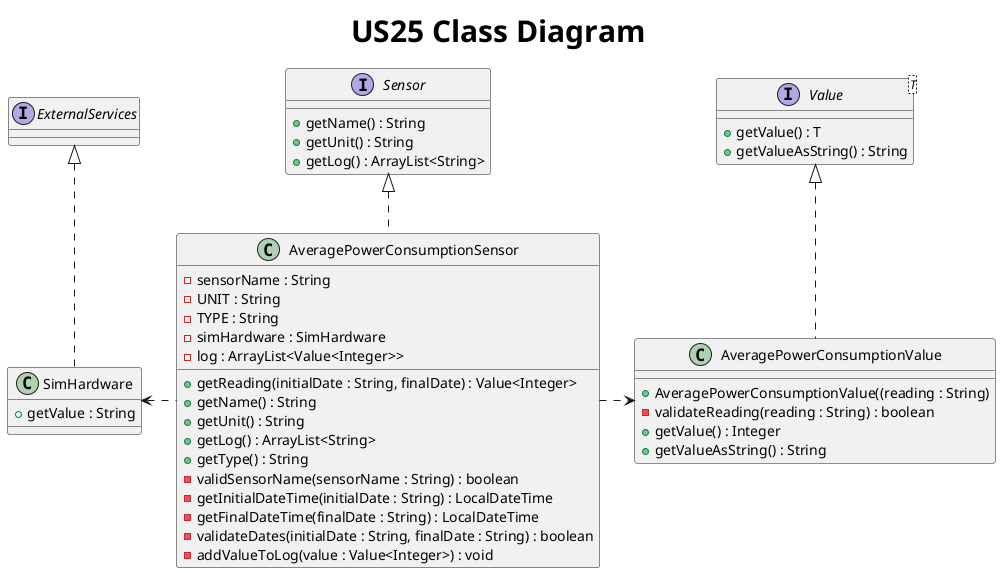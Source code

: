 @startuml
title <size: 30> US25 Class Diagram

interface Sensor {
    + getName() : String
    + getUnit() : String
    + getLog() : ArrayList<String>
}

interface Value<T> {
    + getValue() : T
    + getValueAsString() : String
}

interface ExternalServices {

}

class AveragePowerConsumptionSensor{
    - sensorName : String
    - UNIT : String
    - TYPE : String
    - simHardware : SimHardware
    - log : ArrayList<Value<Integer>>

    + getReading(initialDate : String, finalDate) : Value<Integer>
    + getName() : String
    + getUnit() : String
    + getLog() : ArrayList<String>
    + getType() : String
    - validSensorName(sensorName : String) : boolean
    - getInitialDateTime(initialDate : String) : LocalDateTime
    - getFinalDateTime(finalDate : String) : LocalDateTime
    - validateDates(initialDate : String, finalDate : String) : boolean
    - addValueToLog(value : Value<Integer>) : void
}

class AveragePowerConsumptionValue {
    + AveragePowerConsumptionValue((reading : String)
    - validateReading(reading : String) : boolean
    + getValue() : Integer
    + getValueAsString() : String
}

class SimHardware{
    + getValue : String
}

Value <|.. AveragePowerConsumptionValue
Sensor <|.. AveragePowerConsumptionSensor
ExternalServices <|.. SimHardware
AveragePowerConsumptionSensor .right.> AveragePowerConsumptionValue
AveragePowerConsumptionSensor .left.> SimHardware
@enduml